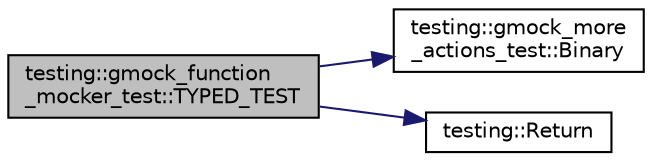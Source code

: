 digraph "testing::gmock_function_mocker_test::TYPED_TEST"
{
 // LATEX_PDF_SIZE
  bgcolor="transparent";
  edge [fontname="Helvetica",fontsize="10",labelfontname="Helvetica",labelfontsize="10"];
  node [fontname="Helvetica",fontsize="10",shape=record];
  rankdir="LR";
  Node1 [label="testing::gmock_function\l_mocker_test::TYPED_TEST",height=0.2,width=0.4,color="black", fillcolor="grey75", style="filled", fontcolor="black",tooltip=" "];
  Node1 -> Node2 [color="midnightblue",fontsize="10",style="solid",fontname="Helvetica"];
  Node2 [label="testing::gmock_more\l_actions_test::Binary",height=0.2,width=0.4,color="black",URL="$namespacetesting_1_1gmock__more__actions__test.html#a853c9f048674a60798b930750b74a1df",tooltip=" "];
  Node1 -> Node3 [color="midnightblue",fontsize="10",style="solid",fontname="Helvetica"];
  Node3 [label="testing::Return",height=0.2,width=0.4,color="black",URL="$namespacetesting.html#af6d1c13e9376c77671e37545cd84359c",tooltip=" "];
}
